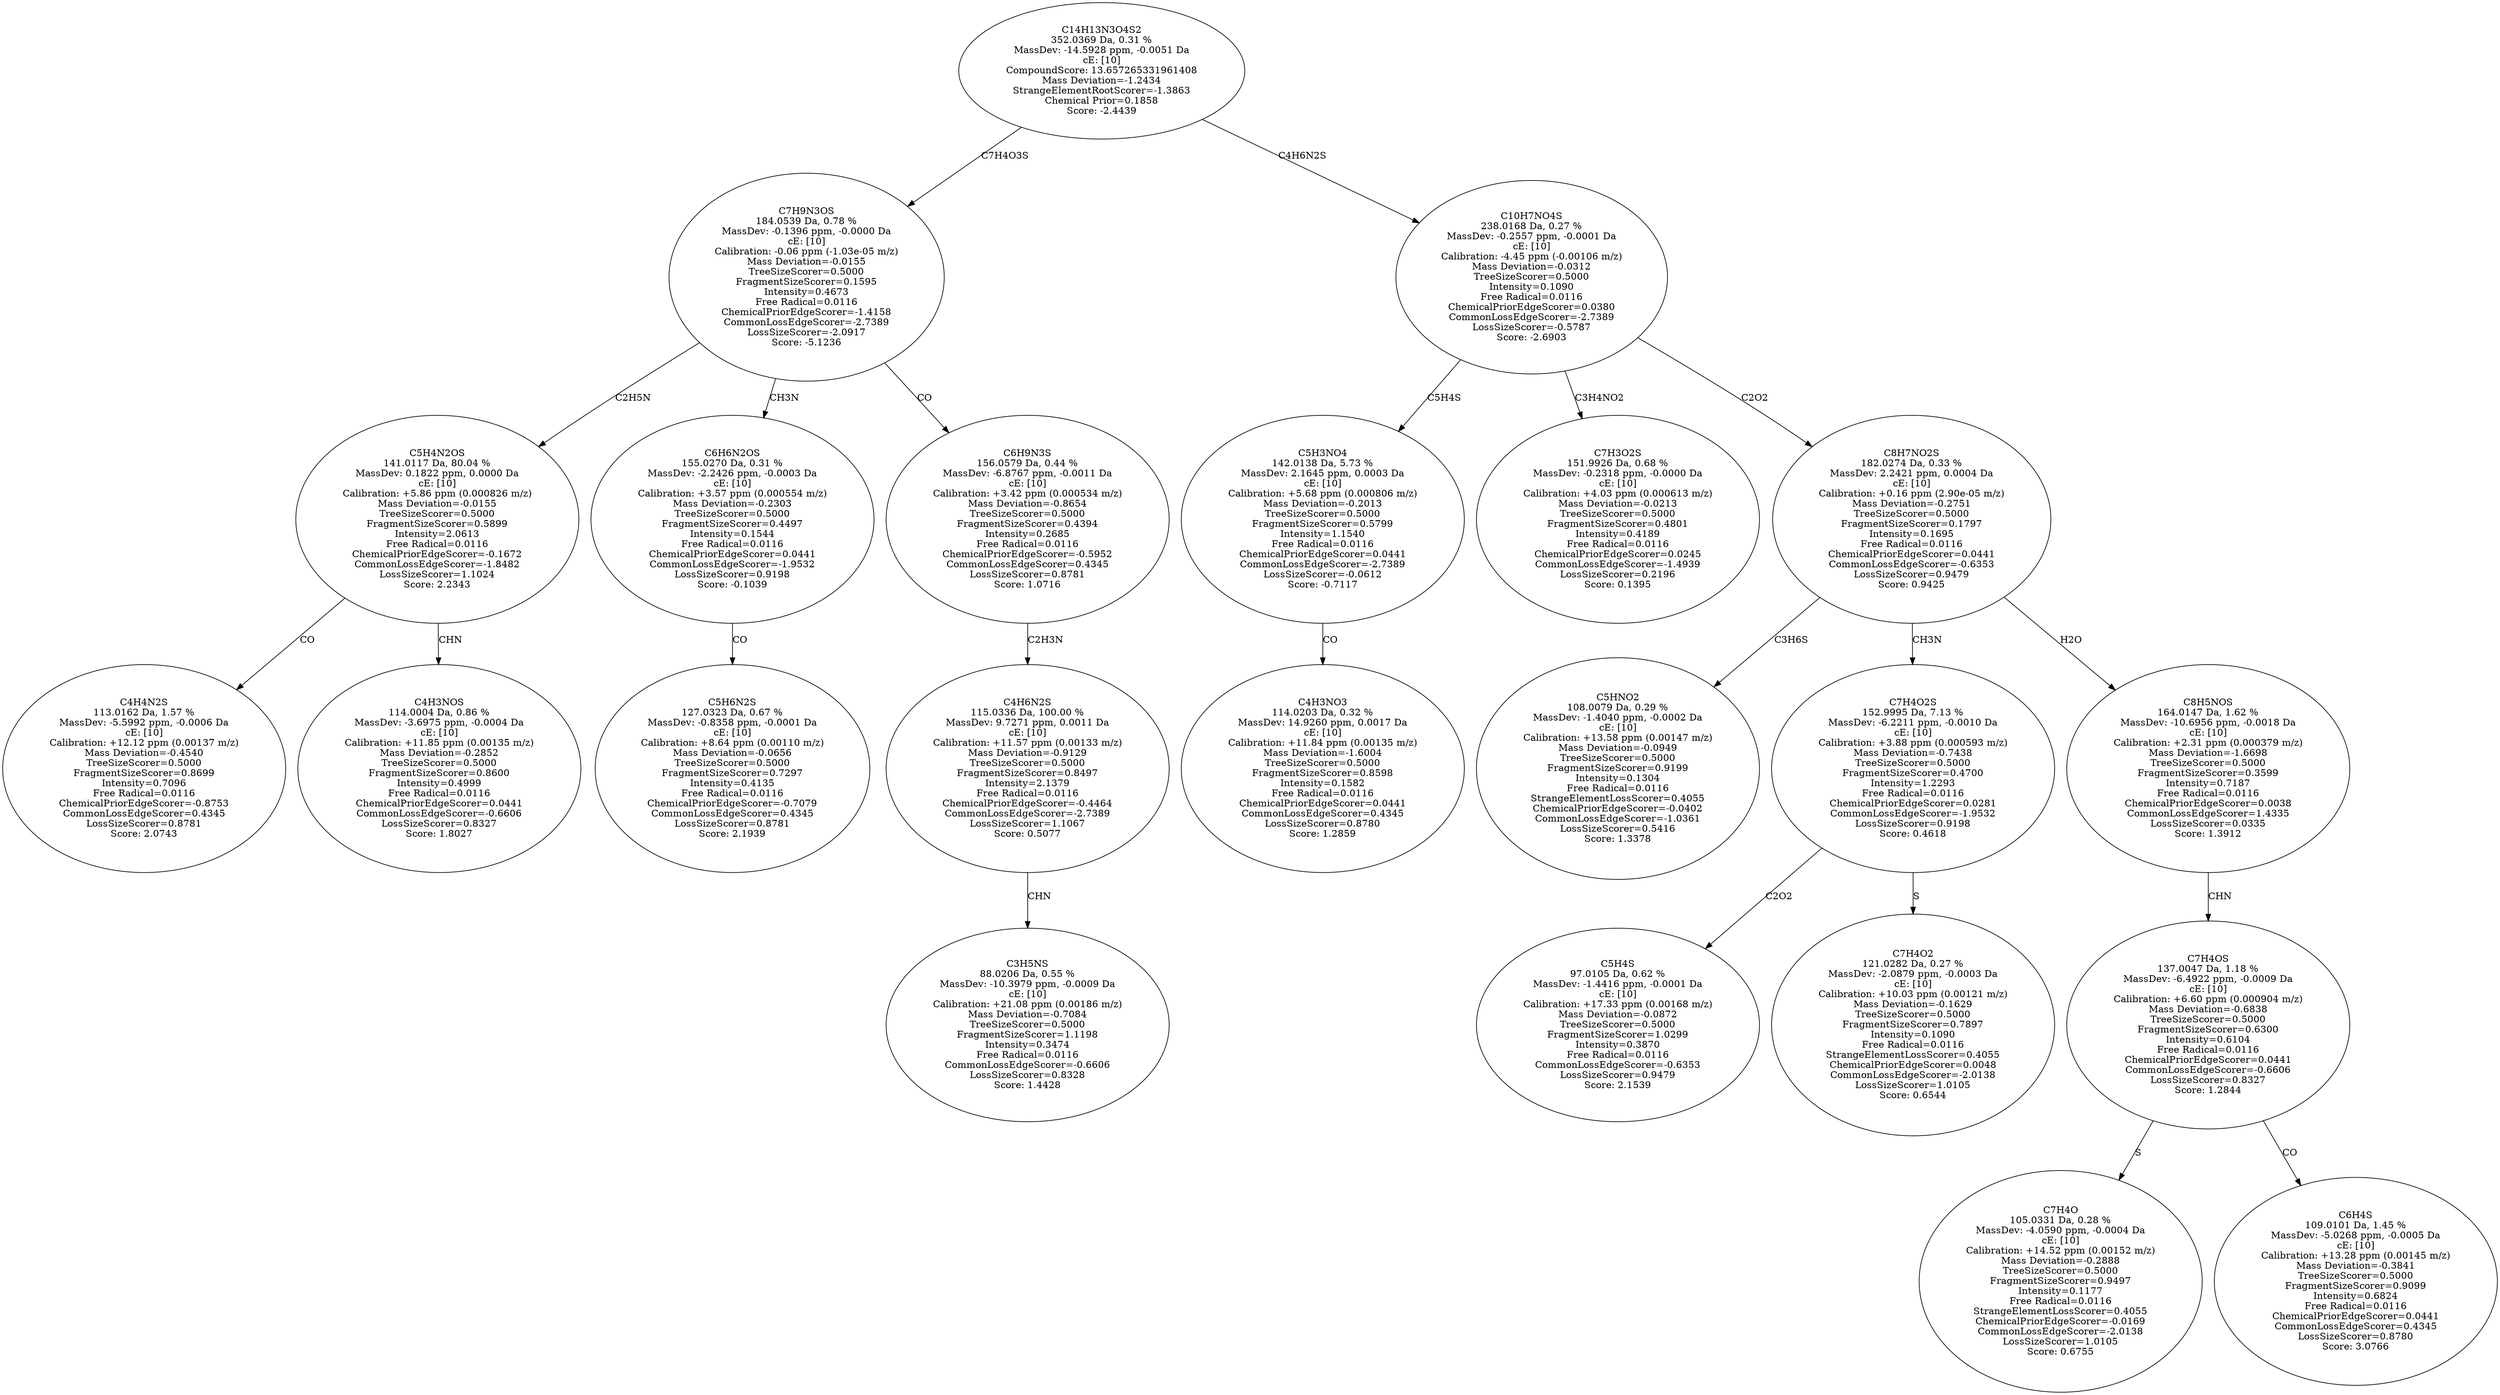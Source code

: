 strict digraph {
v1 [label="C4H4N2S\n113.0162 Da, 1.57 %\nMassDev: -5.5992 ppm, -0.0006 Da\ncE: [10]\nCalibration: +12.12 ppm (0.00137 m/z)\nMass Deviation=-0.4540\nTreeSizeScorer=0.5000\nFragmentSizeScorer=0.8699\nIntensity=0.7096\nFree Radical=0.0116\nChemicalPriorEdgeScorer=-0.8753\nCommonLossEdgeScorer=0.4345\nLossSizeScorer=0.8781\nScore: 2.0743"];
v2 [label="C4H3NOS\n114.0004 Da, 0.86 %\nMassDev: -3.6975 ppm, -0.0004 Da\ncE: [10]\nCalibration: +11.85 ppm (0.00135 m/z)\nMass Deviation=-0.2852\nTreeSizeScorer=0.5000\nFragmentSizeScorer=0.8600\nIntensity=0.4999\nFree Radical=0.0116\nChemicalPriorEdgeScorer=0.0441\nCommonLossEdgeScorer=-0.6606\nLossSizeScorer=0.8327\nScore: 1.8027"];
v3 [label="C5H4N2OS\n141.0117 Da, 80.04 %\nMassDev: 0.1822 ppm, 0.0000 Da\ncE: [10]\nCalibration: +5.86 ppm (0.000826 m/z)\nMass Deviation=-0.0155\nTreeSizeScorer=0.5000\nFragmentSizeScorer=0.5899\nIntensity=2.0613\nFree Radical=0.0116\nChemicalPriorEdgeScorer=-0.1672\nCommonLossEdgeScorer=-1.8482\nLossSizeScorer=1.1024\nScore: 2.2343"];
v4 [label="C5H6N2S\n127.0323 Da, 0.67 %\nMassDev: -0.8358 ppm, -0.0001 Da\ncE: [10]\nCalibration: +8.64 ppm (0.00110 m/z)\nMass Deviation=-0.0656\nTreeSizeScorer=0.5000\nFragmentSizeScorer=0.7297\nIntensity=0.4135\nFree Radical=0.0116\nChemicalPriorEdgeScorer=-0.7079\nCommonLossEdgeScorer=0.4345\nLossSizeScorer=0.8781\nScore: 2.1939"];
v5 [label="C6H6N2OS\n155.0270 Da, 0.31 %\nMassDev: -2.2426 ppm, -0.0003 Da\ncE: [10]\nCalibration: +3.57 ppm (0.000554 m/z)\nMass Deviation=-0.2303\nTreeSizeScorer=0.5000\nFragmentSizeScorer=0.4497\nIntensity=0.1544\nFree Radical=0.0116\nChemicalPriorEdgeScorer=0.0441\nCommonLossEdgeScorer=-1.9532\nLossSizeScorer=0.9198\nScore: -0.1039"];
v6 [label="C3H5NS\n88.0206 Da, 0.55 %\nMassDev: -10.3979 ppm, -0.0009 Da\ncE: [10]\nCalibration: +21.08 ppm (0.00186 m/z)\nMass Deviation=-0.7084\nTreeSizeScorer=0.5000\nFragmentSizeScorer=1.1198\nIntensity=0.3474\nFree Radical=0.0116\nCommonLossEdgeScorer=-0.6606\nLossSizeScorer=0.8328\nScore: 1.4428"];
v7 [label="C4H6N2S\n115.0336 Da, 100.00 %\nMassDev: 9.7271 ppm, 0.0011 Da\ncE: [10]\nCalibration: +11.57 ppm (0.00133 m/z)\nMass Deviation=-0.9129\nTreeSizeScorer=0.5000\nFragmentSizeScorer=0.8497\nIntensity=2.1379\nFree Radical=0.0116\nChemicalPriorEdgeScorer=-0.4464\nCommonLossEdgeScorer=-2.7389\nLossSizeScorer=1.1067\nScore: 0.5077"];
v8 [label="C6H9N3S\n156.0579 Da, 0.44 %\nMassDev: -6.8767 ppm, -0.0011 Da\ncE: [10]\nCalibration: +3.42 ppm (0.000534 m/z)\nMass Deviation=-0.8654\nTreeSizeScorer=0.5000\nFragmentSizeScorer=0.4394\nIntensity=0.2685\nFree Radical=0.0116\nChemicalPriorEdgeScorer=-0.5952\nCommonLossEdgeScorer=0.4345\nLossSizeScorer=0.8781\nScore: 1.0716"];
v9 [label="C7H9N3OS\n184.0539 Da, 0.78 %\nMassDev: -0.1396 ppm, -0.0000 Da\ncE: [10]\nCalibration: -0.06 ppm (-1.03e-05 m/z)\nMass Deviation=-0.0155\nTreeSizeScorer=0.5000\nFragmentSizeScorer=0.1595\nIntensity=0.4673\nFree Radical=0.0116\nChemicalPriorEdgeScorer=-1.4158\nCommonLossEdgeScorer=-2.7389\nLossSizeScorer=-2.0917\nScore: -5.1236"];
v10 [label="C4H3NO3\n114.0203 Da, 0.32 %\nMassDev: 14.9260 ppm, 0.0017 Da\ncE: [10]\nCalibration: +11.84 ppm (0.00135 m/z)\nMass Deviation=-1.6004\nTreeSizeScorer=0.5000\nFragmentSizeScorer=0.8598\nIntensity=0.1582\nFree Radical=0.0116\nChemicalPriorEdgeScorer=0.0441\nCommonLossEdgeScorer=0.4345\nLossSizeScorer=0.8780\nScore: 1.2859"];
v11 [label="C5H3NO4\n142.0138 Da, 5.73 %\nMassDev: 2.1645 ppm, 0.0003 Da\ncE: [10]\nCalibration: +5.68 ppm (0.000806 m/z)\nMass Deviation=-0.2013\nTreeSizeScorer=0.5000\nFragmentSizeScorer=0.5799\nIntensity=1.1540\nFree Radical=0.0116\nChemicalPriorEdgeScorer=0.0441\nCommonLossEdgeScorer=-2.7389\nLossSizeScorer=-0.0612\nScore: -0.7117"];
v12 [label="C7H3O2S\n151.9926 Da, 0.68 %\nMassDev: -0.2318 ppm, -0.0000 Da\ncE: [10]\nCalibration: +4.03 ppm (0.000613 m/z)\nMass Deviation=-0.0213\nTreeSizeScorer=0.5000\nFragmentSizeScorer=0.4801\nIntensity=0.4189\nFree Radical=0.0116\nChemicalPriorEdgeScorer=0.0245\nCommonLossEdgeScorer=-1.4939\nLossSizeScorer=0.2196\nScore: 0.1395"];
v13 [label="C5HNO2\n108.0079 Da, 0.29 %\nMassDev: -1.4040 ppm, -0.0002 Da\ncE: [10]\nCalibration: +13.58 ppm (0.00147 m/z)\nMass Deviation=-0.0949\nTreeSizeScorer=0.5000\nFragmentSizeScorer=0.9199\nIntensity=0.1304\nFree Radical=0.0116\nStrangeElementLossScorer=0.4055\nChemicalPriorEdgeScorer=-0.0402\nCommonLossEdgeScorer=-1.0361\nLossSizeScorer=0.5416\nScore: 1.3378"];
v14 [label="C5H4S\n97.0105 Da, 0.62 %\nMassDev: -1.4416 ppm, -0.0001 Da\ncE: [10]\nCalibration: +17.33 ppm (0.00168 m/z)\nMass Deviation=-0.0872\nTreeSizeScorer=0.5000\nFragmentSizeScorer=1.0299\nIntensity=0.3870\nFree Radical=0.0116\nCommonLossEdgeScorer=-0.6353\nLossSizeScorer=0.9479\nScore: 2.1539"];
v15 [label="C7H4O2\n121.0282 Da, 0.27 %\nMassDev: -2.0879 ppm, -0.0003 Da\ncE: [10]\nCalibration: +10.03 ppm (0.00121 m/z)\nMass Deviation=-0.1629\nTreeSizeScorer=0.5000\nFragmentSizeScorer=0.7897\nIntensity=0.1090\nFree Radical=0.0116\nStrangeElementLossScorer=0.4055\nChemicalPriorEdgeScorer=0.0048\nCommonLossEdgeScorer=-2.0138\nLossSizeScorer=1.0105\nScore: 0.6544"];
v16 [label="C7H4O2S\n152.9995 Da, 7.13 %\nMassDev: -6.2211 ppm, -0.0010 Da\ncE: [10]\nCalibration: +3.88 ppm (0.000593 m/z)\nMass Deviation=-0.7438\nTreeSizeScorer=0.5000\nFragmentSizeScorer=0.4700\nIntensity=1.2293\nFree Radical=0.0116\nChemicalPriorEdgeScorer=0.0281\nCommonLossEdgeScorer=-1.9532\nLossSizeScorer=0.9198\nScore: 0.4618"];
v17 [label="C7H4O\n105.0331 Da, 0.28 %\nMassDev: -4.0590 ppm, -0.0004 Da\ncE: [10]\nCalibration: +14.52 ppm (0.00152 m/z)\nMass Deviation=-0.2888\nTreeSizeScorer=0.5000\nFragmentSizeScorer=0.9497\nIntensity=0.1177\nFree Radical=0.0116\nStrangeElementLossScorer=0.4055\nChemicalPriorEdgeScorer=-0.0169\nCommonLossEdgeScorer=-2.0138\nLossSizeScorer=1.0105\nScore: 0.6755"];
v18 [label="C6H4S\n109.0101 Da, 1.45 %\nMassDev: -5.0268 ppm, -0.0005 Da\ncE: [10]\nCalibration: +13.28 ppm (0.00145 m/z)\nMass Deviation=-0.3841\nTreeSizeScorer=0.5000\nFragmentSizeScorer=0.9099\nIntensity=0.6824\nFree Radical=0.0116\nChemicalPriorEdgeScorer=0.0441\nCommonLossEdgeScorer=0.4345\nLossSizeScorer=0.8780\nScore: 3.0766"];
v19 [label="C7H4OS\n137.0047 Da, 1.18 %\nMassDev: -6.4922 ppm, -0.0009 Da\ncE: [10]\nCalibration: +6.60 ppm (0.000904 m/z)\nMass Deviation=-0.6838\nTreeSizeScorer=0.5000\nFragmentSizeScorer=0.6300\nIntensity=0.6104\nFree Radical=0.0116\nChemicalPriorEdgeScorer=0.0441\nCommonLossEdgeScorer=-0.6606\nLossSizeScorer=0.8327\nScore: 1.2844"];
v20 [label="C8H5NOS\n164.0147 Da, 1.62 %\nMassDev: -10.6956 ppm, -0.0018 Da\ncE: [10]\nCalibration: +2.31 ppm (0.000379 m/z)\nMass Deviation=-1.6698\nTreeSizeScorer=0.5000\nFragmentSizeScorer=0.3599\nIntensity=0.7187\nFree Radical=0.0116\nChemicalPriorEdgeScorer=0.0038\nCommonLossEdgeScorer=1.4335\nLossSizeScorer=0.0335\nScore: 1.3912"];
v21 [label="C8H7NO2S\n182.0274 Da, 0.33 %\nMassDev: 2.2421 ppm, 0.0004 Da\ncE: [10]\nCalibration: +0.16 ppm (2.90e-05 m/z)\nMass Deviation=-0.2751\nTreeSizeScorer=0.5000\nFragmentSizeScorer=0.1797\nIntensity=0.1695\nFree Radical=0.0116\nChemicalPriorEdgeScorer=0.0441\nCommonLossEdgeScorer=-0.6353\nLossSizeScorer=0.9479\nScore: 0.9425"];
v22 [label="C10H7NO4S\n238.0168 Da, 0.27 %\nMassDev: -0.2557 ppm, -0.0001 Da\ncE: [10]\nCalibration: -4.45 ppm (-0.00106 m/z)\nMass Deviation=-0.0312\nTreeSizeScorer=0.5000\nIntensity=0.1090\nFree Radical=0.0116\nChemicalPriorEdgeScorer=0.0380\nCommonLossEdgeScorer=-2.7389\nLossSizeScorer=-0.5787\nScore: -2.6903"];
v23 [label="C14H13N3O4S2\n352.0369 Da, 0.31 %\nMassDev: -14.5928 ppm, -0.0051 Da\ncE: [10]\nCompoundScore: 13.657265331961408\nMass Deviation=-1.2434\nStrangeElementRootScorer=-1.3863\nChemical Prior=0.1858\nScore: -2.4439"];
v3 -> v1 [label="CO"];
v3 -> v2 [label="CHN"];
v9 -> v3 [label="C2H5N"];
v5 -> v4 [label="CO"];
v9 -> v5 [label="CH3N"];
v7 -> v6 [label="CHN"];
v8 -> v7 [label="C2H3N"];
v9 -> v8 [label="CO"];
v23 -> v9 [label="C7H4O3S"];
v11 -> v10 [label="CO"];
v22 -> v11 [label="C5H4S"];
v22 -> v12 [label="C3H4NO2"];
v21 -> v13 [label="C3H6S"];
v16 -> v14 [label="C2O2"];
v16 -> v15 [label="S"];
v21 -> v16 [label="CH3N"];
v19 -> v17 [label="S"];
v19 -> v18 [label="CO"];
v20 -> v19 [label="CHN"];
v21 -> v20 [label="H2O"];
v22 -> v21 [label="C2O2"];
v23 -> v22 [label="C4H6N2S"];
}